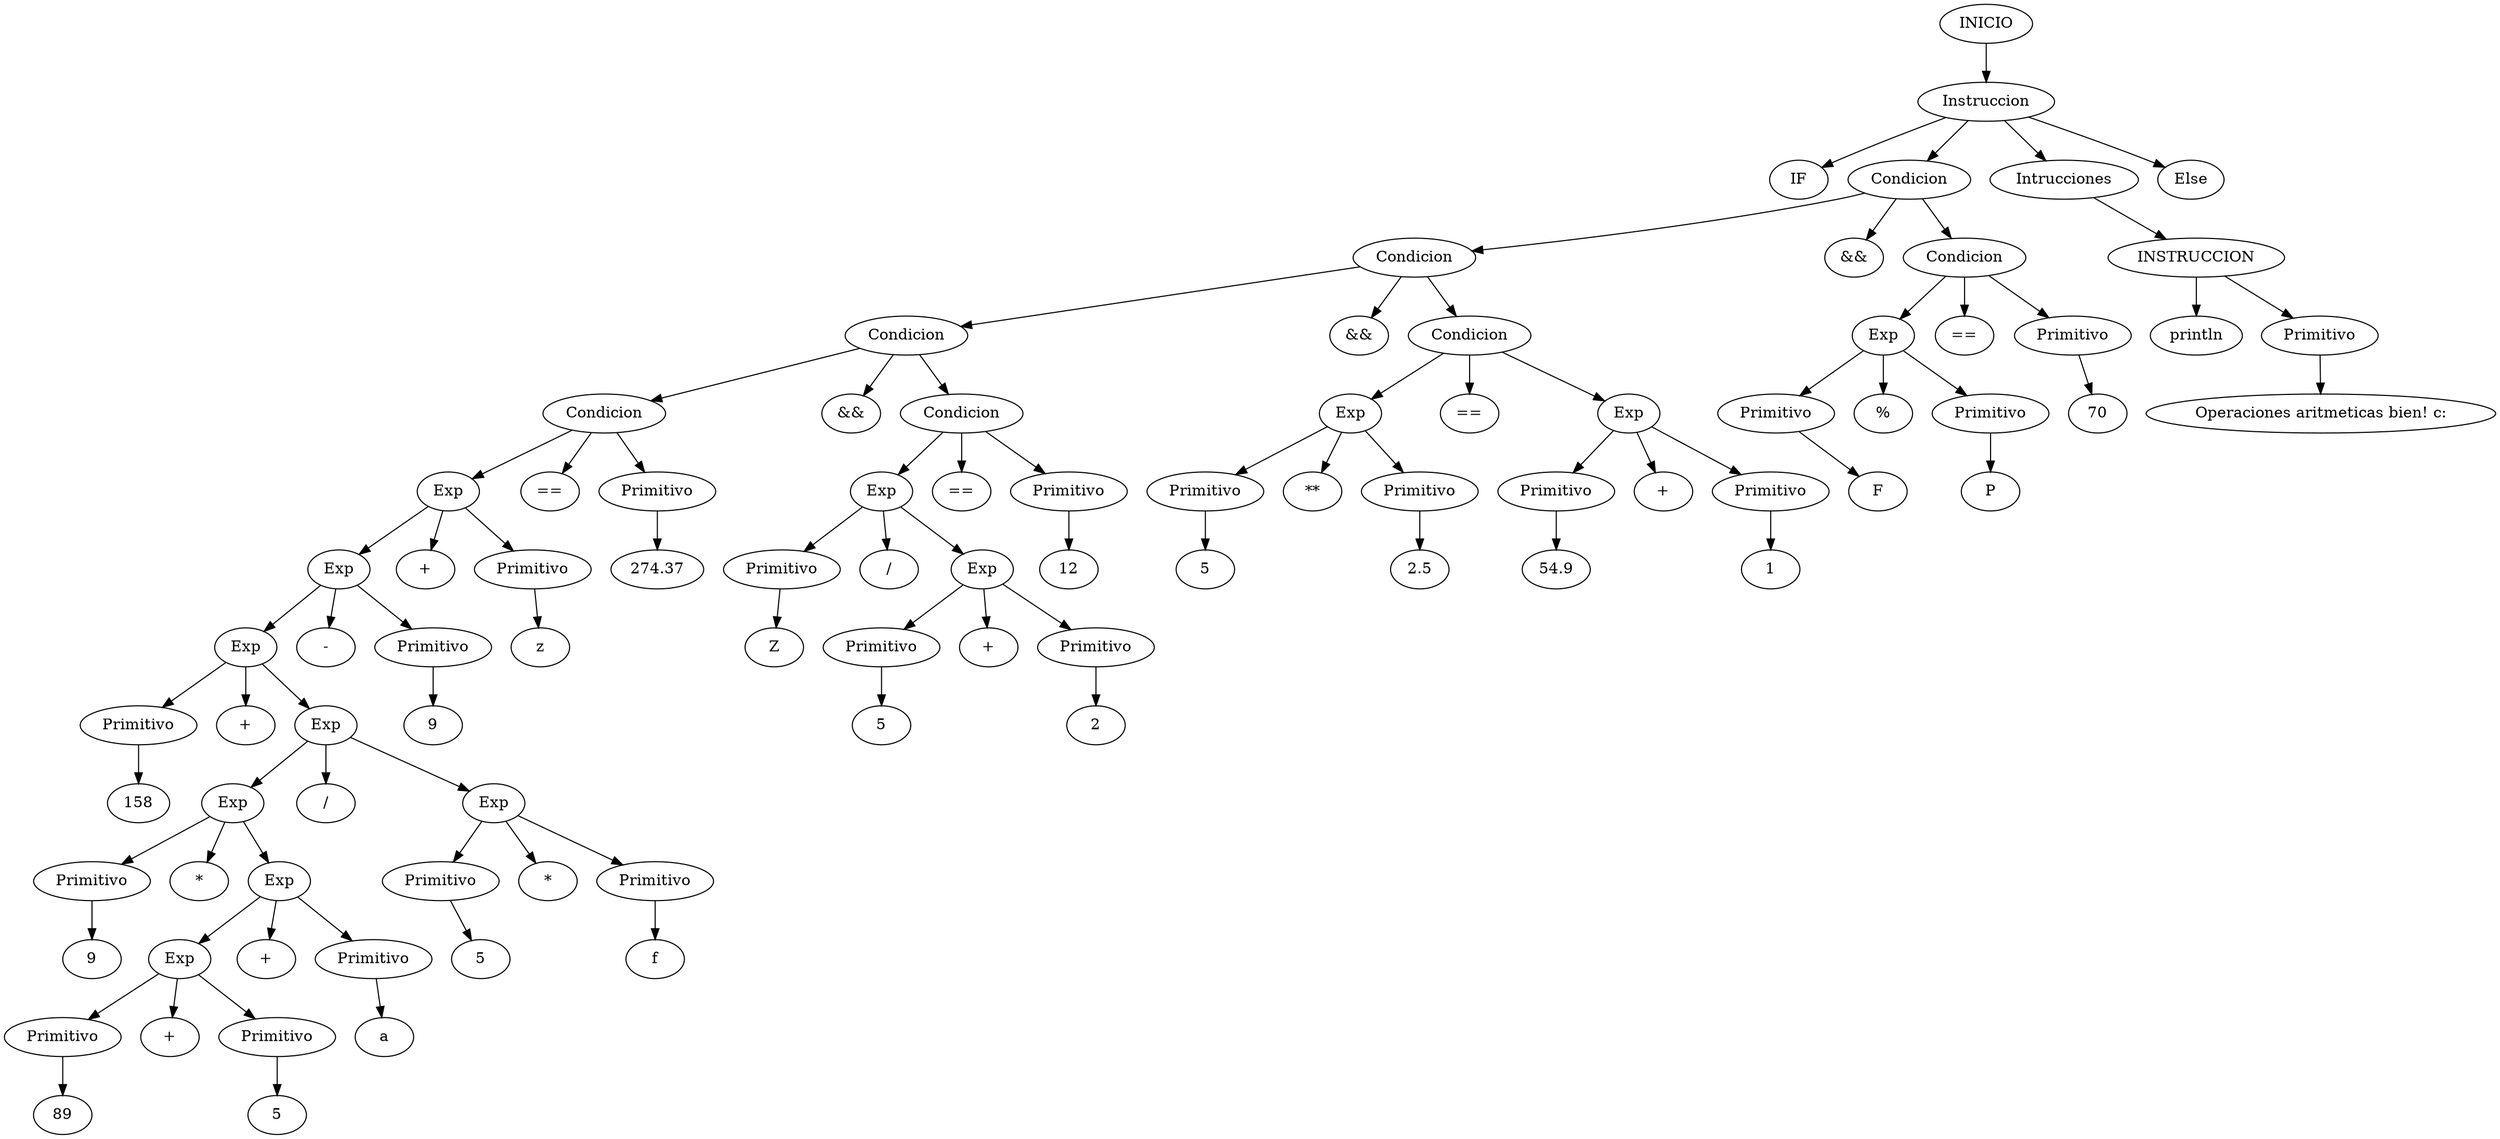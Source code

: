 digraph {

node0[label = "INICIO"];
node0 -> node001
node001[label = "Instruccion"];
node001 -> node00101
node00101[label = "IF"];
node001 -> node00112
node00112[label = "Condicion"];
node00112 -> node0011201
node0011201[label = "Condicion"];
node0011201 -> node001120101
node001120101[label = "Condicion"];
node001120101 -> node00112010101
node00112010101[label = "Condicion"];
node00112010101 -> node0011201010101
node0011201010101[label = "Exp"];
node0011201010101 -> node001120101010101
node001120101010101[label = "Exp"];
node001120101010101 -> node00112010101010101
node00112010101010101[label = "Exp"];
node00112010101010101 -> node0011201010101010101
node0011201010101010101[label = "Primitivo"];
node0011201010101010101 -> node001120101010101010101
node001120101010101010101[label = "158"];
node00112010101010101 -> node0011201010101010112
node0011201010101010112[label = "+"];
node00112010101010101 -> node0011201010101010123
node0011201010101010123[label = "Exp"];
node0011201010101010123 -> node001120101010101012301
node001120101010101012301[label = "Exp"];
node001120101010101012301 -> node00112010101010101230101
node00112010101010101230101[label = "Primitivo"];
node00112010101010101230101 -> node0011201010101010123010101
node0011201010101010123010101[label = "9"];
node001120101010101012301 -> node00112010101010101230112
node00112010101010101230112[label = "*"];
node001120101010101012301 -> node00112010101010101230123
node00112010101010101230123[label = "Exp"];
node00112010101010101230123 -> node0011201010101010123012301
node0011201010101010123012301[label = "Exp"];
node0011201010101010123012301 -> node001120101010101012301230101
node001120101010101012301230101[label = "Primitivo"];
node001120101010101012301230101 -> node00112010101010101230123010101
node00112010101010101230123010101[label = "89"];
node0011201010101010123012301 -> node001120101010101012301230112
node001120101010101012301230112[label = "+"];
node0011201010101010123012301 -> node001120101010101012301230123
node001120101010101012301230123[label = "Primitivo"];
node001120101010101012301230123 -> node00112010101010101230123012301
node00112010101010101230123012301[label = "5"];
node00112010101010101230123 -> node0011201010101010123012312
node0011201010101010123012312[label = "+"];
node00112010101010101230123 -> node0011201010101010123012323
node0011201010101010123012323[label = "Primitivo"];
node0011201010101010123012323 -> node001120101010101012301232301
node001120101010101012301232301[label = "a"];
node0011201010101010123 -> node001120101010101012312
node001120101010101012312[label = "/"];
node0011201010101010123 -> node001120101010101012323
node001120101010101012323[label = "Exp"];
node001120101010101012323 -> node00112010101010101232301
node00112010101010101232301[label = "Primitivo"];
node00112010101010101232301 -> node0011201010101010123230101
node0011201010101010123230101[label = "5"];
node001120101010101012323 -> node00112010101010101232312
node00112010101010101232312[label = "*"];
node001120101010101012323 -> node00112010101010101232323
node00112010101010101232323[label = "Primitivo"];
node00112010101010101232323 -> node0011201010101010123232301
node0011201010101010123232301[label = "f"];
node001120101010101 -> node00112010101010112
node00112010101010112[label = "-"];
node001120101010101 -> node00112010101010123
node00112010101010123[label = "Primitivo"];
node00112010101010123 -> node0011201010101012301
node0011201010101012301[label = "9"];
node0011201010101 -> node001120101010112
node001120101010112[label = "+"];
node0011201010101 -> node001120101010123
node001120101010123[label = "Primitivo"];
node001120101010123 -> node00112010101012301
node00112010101012301[label = "z"];
node00112010101 -> node0011201010112
node0011201010112[label = "=="];
node00112010101 -> node0011201010123
node0011201010123[label = "Primitivo"];
node0011201010123 -> node001120101012301
node001120101012301[label = "274.37"];
node001120101 -> node00112010112
node00112010112[label = "&&"];
node001120101 -> node00112010123
node00112010123[label = "Condicion"];
node00112010123 -> node0011201012301
node0011201012301[label = "Exp"];
node0011201012301 -> node001120101230101
node001120101230101[label = "Primitivo"];
node001120101230101 -> node00112010123010101
node00112010123010101[label = "Z"];
node0011201012301 -> node001120101230112
node001120101230112[label = "/"];
node0011201012301 -> node001120101230123
node001120101230123[label = "Exp"];
node001120101230123 -> node00112010123012301
node00112010123012301[label = "Primitivo"];
node00112010123012301 -> node0011201012301230101
node0011201012301230101[label = "5"];
node001120101230123 -> node00112010123012312
node00112010123012312[label = "+"];
node001120101230123 -> node00112010123012323
node00112010123012323[label = "Primitivo"];
node00112010123012323 -> node0011201012301232301
node0011201012301232301[label = "2"];
node00112010123 -> node0011201012312
node0011201012312[label = "=="];
node00112010123 -> node0011201012323
node0011201012323[label = "Primitivo"];
node0011201012323 -> node001120101232301
node001120101232301[label = "12"];
node0011201 -> node001120112
node001120112[label = "&&"];
node0011201 -> node001120123
node001120123[label = "Condicion"];
node001120123 -> node00112012301
node00112012301[label = "Exp"];
node00112012301 -> node0011201230101
node0011201230101[label = "Primitivo"];
node0011201230101 -> node001120123010101
node001120123010101[label = "5"];
node00112012301 -> node0011201230112
node0011201230112[label = "**"];
node00112012301 -> node0011201230123
node0011201230123[label = "Primitivo"];
node0011201230123 -> node001120123012301
node001120123012301[label = "2.5"];
node001120123 -> node00112012312
node00112012312[label = "=="];
node001120123 -> node00112012323
node00112012323[label = "Exp"];
node00112012323 -> node0011201232301
node0011201232301[label = "Primitivo"];
node0011201232301 -> node001120123230101
node001120123230101[label = "54.9"];
node00112012323 -> node0011201232312
node0011201232312[label = "+"];
node00112012323 -> node0011201232323
node0011201232323[label = "Primitivo"];
node0011201232323 -> node001120123232301
node001120123232301[label = "1"];
node00112 -> node0011212
node0011212[label = "&&"];
node00112 -> node0011223
node0011223[label = "Condicion"];
node0011223 -> node001122301
node001122301[label = "Exp"];
node001122301 -> node00112230101
node00112230101[label = "Primitivo"];
node00112230101 -> node0011223010101
node0011223010101[label = "F"];
node001122301 -> node00112230112
node00112230112[label = "%"];
node001122301 -> node00112230123
node00112230123[label = "Primitivo"];
node00112230123 -> node0011223012301
node0011223012301[label = "P"];
node0011223 -> node001122312
node001122312[label = "=="];
node0011223 -> node001122323
node001122323[label = "Primitivo"];
node001122323 -> node00112232301
node00112232301[label = "70"];
node001 -> node00123
node00123[label = "Intrucciones"];
node00123 -> node0012301
node0012301[label = "INSTRUCCION"];
node0012301 -> node001230101
node001230101[label = "println"];
node0012301 -> node001230112
node001230112[label = "Primitivo"];
node001230112 -> node00123011201
node00123011201[label = "Operaciones aritmeticas bien! c:"];
node001 -> node00134
node00134[label = "Else"];
 

}